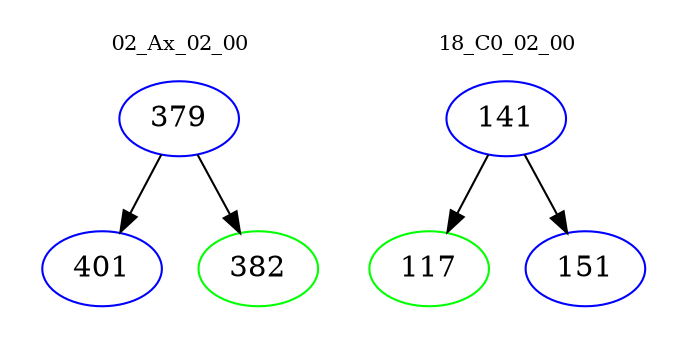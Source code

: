 digraph{
subgraph cluster_0 {
color = white
label = "02_Ax_02_00";
fontsize=10;
T0_379 [label="379", color="blue"]
T0_379 -> T0_401 [color="black"]
T0_401 [label="401", color="blue"]
T0_379 -> T0_382 [color="black"]
T0_382 [label="382", color="green"]
}
subgraph cluster_1 {
color = white
label = "18_C0_02_00";
fontsize=10;
T1_141 [label="141", color="blue"]
T1_141 -> T1_117 [color="black"]
T1_117 [label="117", color="green"]
T1_141 -> T1_151 [color="black"]
T1_151 [label="151", color="blue"]
}
}
